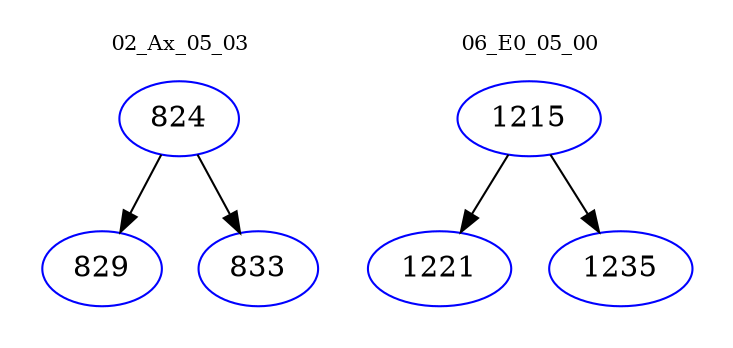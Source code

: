 digraph{
subgraph cluster_0 {
color = white
label = "02_Ax_05_03";
fontsize=10;
T0_824 [label="824", color="blue"]
T0_824 -> T0_829 [color="black"]
T0_829 [label="829", color="blue"]
T0_824 -> T0_833 [color="black"]
T0_833 [label="833", color="blue"]
}
subgraph cluster_1 {
color = white
label = "06_E0_05_00";
fontsize=10;
T1_1215 [label="1215", color="blue"]
T1_1215 -> T1_1221 [color="black"]
T1_1221 [label="1221", color="blue"]
T1_1215 -> T1_1235 [color="black"]
T1_1235 [label="1235", color="blue"]
}
}
